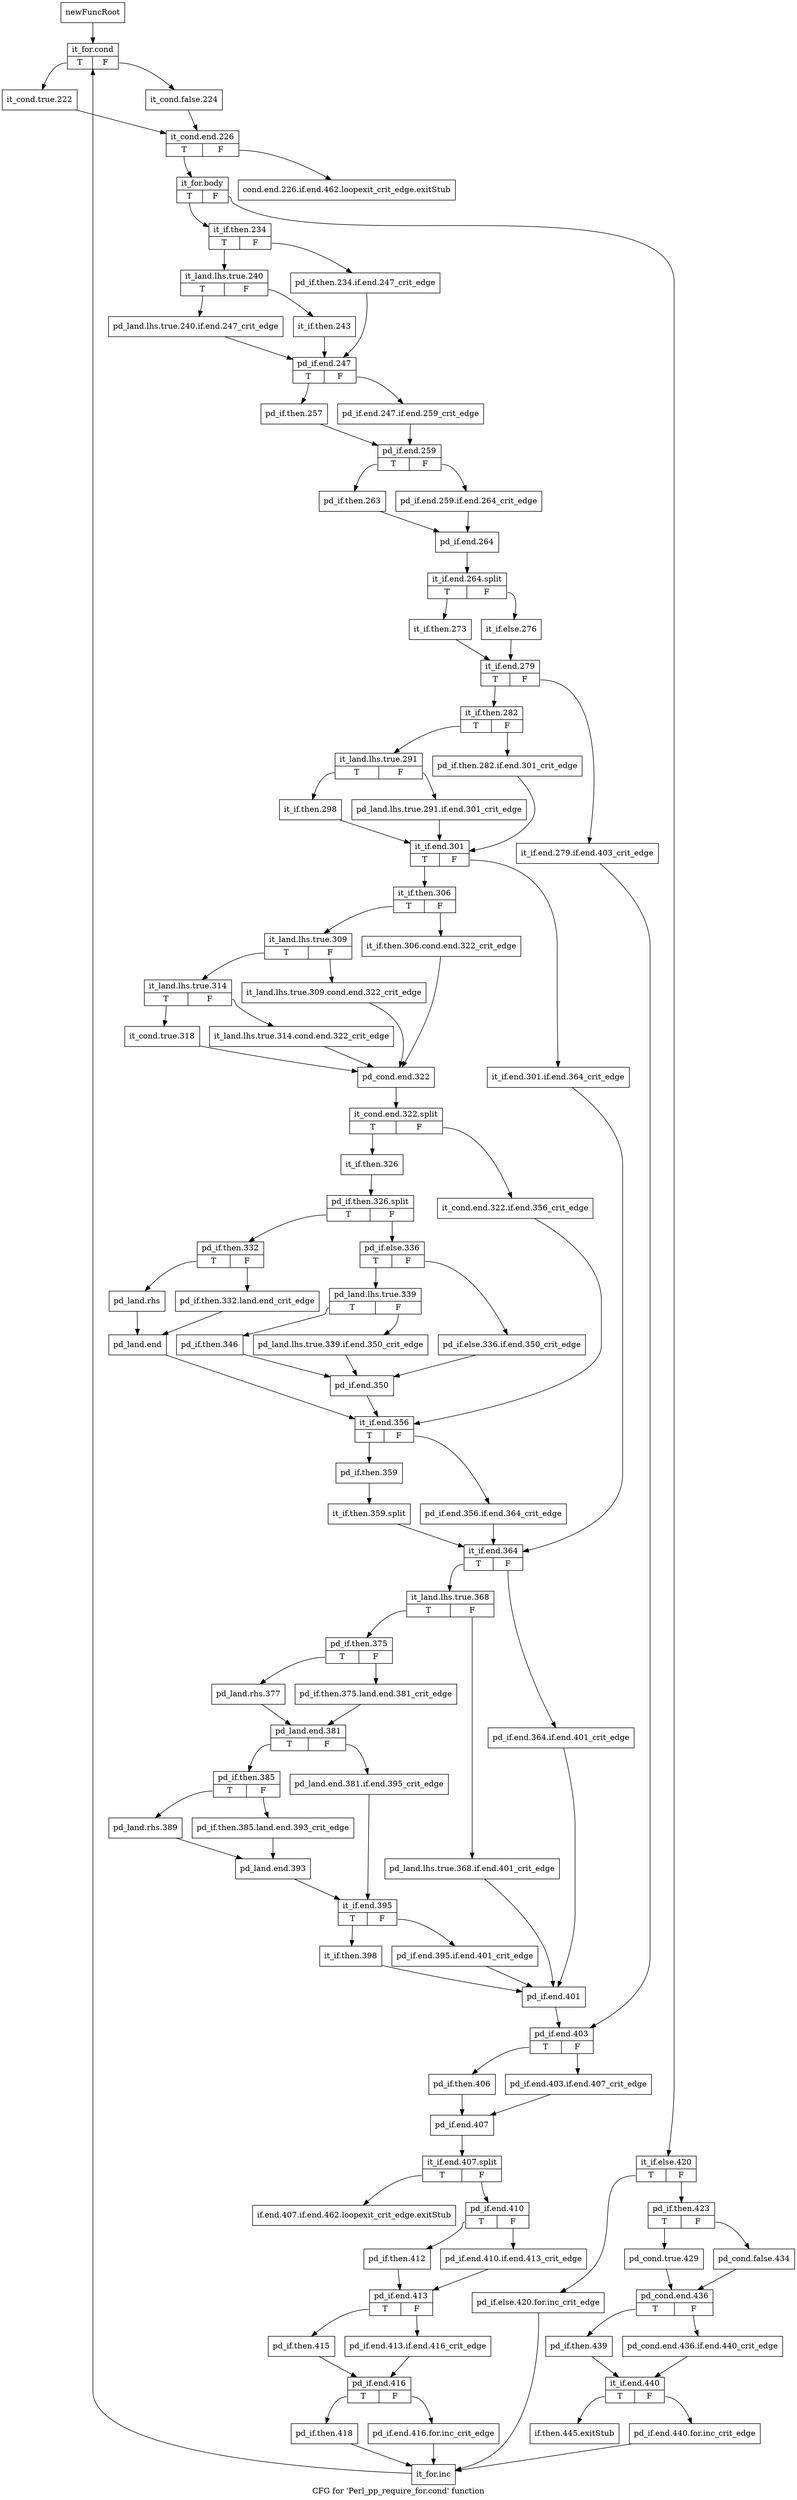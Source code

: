 digraph "CFG for 'Perl_pp_require_for.cond' function" {
	label="CFG for 'Perl_pp_require_for.cond' function";

	Node0x4f0a710 [shape=record,label="{newFuncRoot}"];
	Node0x4f0a710 -> Node0x4f0a850;
	Node0x4f0a760 [shape=record,label="{cond.end.226.if.end.462.loopexit_crit_edge.exitStub}"];
	Node0x4f0a7b0 [shape=record,label="{if.then.445.exitStub}"];
	Node0x4f0a800 [shape=record,label="{if.end.407.if.end.462.loopexit_crit_edge.exitStub}"];
	Node0x4f0a850 [shape=record,label="{it_for.cond|{<s0>T|<s1>F}}"];
	Node0x4f0a850:s0 -> Node0x4f0a8f0;
	Node0x4f0a850:s1 -> Node0x4f0a8a0;
	Node0x4f0a8a0 [shape=record,label="{it_cond.false.224}"];
	Node0x4f0a8a0 -> Node0x4f0a940;
	Node0x4f0a8f0 [shape=record,label="{it_cond.true.222}"];
	Node0x4f0a8f0 -> Node0x4f0a940;
	Node0x4f0a940 [shape=record,label="{it_cond.end.226|{<s0>T|<s1>F}}"];
	Node0x4f0a940:s0 -> Node0x4f0a990;
	Node0x4f0a940:s1 -> Node0x4f0a760;
	Node0x4f0a990 [shape=record,label="{it_for.body|{<s0>T|<s1>F}}"];
	Node0x4f0a990:s0 -> Node0x4f0ad00;
	Node0x4f0a990:s1 -> Node0x4f0a9e0;
	Node0x4f0a9e0 [shape=record,label="{it_if.else.420|{<s0>T|<s1>F}}"];
	Node0x4f0a9e0:s0 -> Node0x4f0acb0;
	Node0x4f0a9e0:s1 -> Node0x4f0aa30;
	Node0x4f0aa30 [shape=record,label="{pd_if.then.423|{<s0>T|<s1>F}}"];
	Node0x4f0aa30:s0 -> Node0x4f0aad0;
	Node0x4f0aa30:s1 -> Node0x4f0aa80;
	Node0x4f0aa80 [shape=record,label="{pd_cond.false.434}"];
	Node0x4f0aa80 -> Node0x4f0ab20;
	Node0x4f0aad0 [shape=record,label="{pd_cond.true.429}"];
	Node0x4f0aad0 -> Node0x4f0ab20;
	Node0x4f0ab20 [shape=record,label="{pd_cond.end.436|{<s0>T|<s1>F}}"];
	Node0x4f0ab20:s0 -> Node0x4f0abc0;
	Node0x4f0ab20:s1 -> Node0x4f0ab70;
	Node0x4f0ab70 [shape=record,label="{pd_cond.end.436.if.end.440_crit_edge}"];
	Node0x4f0ab70 -> Node0x4f0ac10;
	Node0x4f0abc0 [shape=record,label="{pd_if.then.439}"];
	Node0x4f0abc0 -> Node0x4f0ac10;
	Node0x4f0ac10 [shape=record,label="{it_if.end.440|{<s0>T|<s1>F}}"];
	Node0x4f0ac10:s0 -> Node0x4f0a7b0;
	Node0x4f0ac10:s1 -> Node0x4f0ac60;
	Node0x4f0ac60 [shape=record,label="{pd_if.end.440.for.inc_crit_edge}"];
	Node0x4f0ac60 -> Node0x4f0c4c0;
	Node0x4f0acb0 [shape=record,label="{pd_if.else.420.for.inc_crit_edge}"];
	Node0x4f0acb0 -> Node0x4f0c4c0;
	Node0x4f0ad00 [shape=record,label="{it_if.then.234|{<s0>T|<s1>F}}"];
	Node0x4f0ad00:s0 -> Node0x4f0ada0;
	Node0x4f0ad00:s1 -> Node0x4f0ad50;
	Node0x4f0ad50 [shape=record,label="{pd_if.then.234.if.end.247_crit_edge}"];
	Node0x4f0ad50 -> Node0x4f0ae90;
	Node0x4f0ada0 [shape=record,label="{it_land.lhs.true.240|{<s0>T|<s1>F}}"];
	Node0x4f0ada0:s0 -> Node0x4f0ae40;
	Node0x4f0ada0:s1 -> Node0x4f0adf0;
	Node0x4f0adf0 [shape=record,label="{it_if.then.243}"];
	Node0x4f0adf0 -> Node0x4f0ae90;
	Node0x4f0ae40 [shape=record,label="{pd_land.lhs.true.240.if.end.247_crit_edge}"];
	Node0x4f0ae40 -> Node0x4f0ae90;
	Node0x4f0ae90 [shape=record,label="{pd_if.end.247|{<s0>T|<s1>F}}"];
	Node0x4f0ae90:s0 -> Node0x4f0af30;
	Node0x4f0ae90:s1 -> Node0x4f0aee0;
	Node0x4f0aee0 [shape=record,label="{pd_if.end.247.if.end.259_crit_edge}"];
	Node0x4f0aee0 -> Node0x4f0af80;
	Node0x4f0af30 [shape=record,label="{pd_if.then.257}"];
	Node0x4f0af30 -> Node0x4f0af80;
	Node0x4f0af80 [shape=record,label="{pd_if.end.259|{<s0>T|<s1>F}}"];
	Node0x4f0af80:s0 -> Node0x4f0b020;
	Node0x4f0af80:s1 -> Node0x4f0afd0;
	Node0x4f0afd0 [shape=record,label="{pd_if.end.259.if.end.264_crit_edge}"];
	Node0x4f0afd0 -> Node0x4f0b070;
	Node0x4f0b020 [shape=record,label="{pd_if.then.263}"];
	Node0x4f0b020 -> Node0x4f0b070;
	Node0x4f0b070 [shape=record,label="{pd_if.end.264}"];
	Node0x4f0b070 -> Node0x6817260;
	Node0x6817260 [shape=record,label="{it_if.end.264.split|{<s0>T|<s1>F}}"];
	Node0x6817260:s0 -> Node0x4f0b110;
	Node0x6817260:s1 -> Node0x4f0b0c0;
	Node0x4f0b0c0 [shape=record,label="{it_if.else.276}"];
	Node0x4f0b0c0 -> Node0x4f0b160;
	Node0x4f0b110 [shape=record,label="{it_if.then.273}"];
	Node0x4f0b110 -> Node0x4f0b160;
	Node0x4f0b160 [shape=record,label="{it_if.end.279|{<s0>T|<s1>F}}"];
	Node0x4f0b160:s0 -> Node0x4f0b200;
	Node0x4f0b160:s1 -> Node0x4f0b1b0;
	Node0x4f0b1b0 [shape=record,label="{it_if.end.279.if.end.403_crit_edge}"];
	Node0x4f0b1b0 -> Node0x4f0c0b0;
	Node0x4f0b200 [shape=record,label="{it_if.then.282|{<s0>T|<s1>F}}"];
	Node0x4f0b200:s0 -> Node0x4f0b2a0;
	Node0x4f0b200:s1 -> Node0x4f0b250;
	Node0x4f0b250 [shape=record,label="{pd_if.then.282.if.end.301_crit_edge}"];
	Node0x4f0b250 -> Node0x4f0b390;
	Node0x4f0b2a0 [shape=record,label="{it_land.lhs.true.291|{<s0>T|<s1>F}}"];
	Node0x4f0b2a0:s0 -> Node0x4f0b340;
	Node0x4f0b2a0:s1 -> Node0x4f0b2f0;
	Node0x4f0b2f0 [shape=record,label="{pd_land.lhs.true.291.if.end.301_crit_edge}"];
	Node0x4f0b2f0 -> Node0x4f0b390;
	Node0x4f0b340 [shape=record,label="{it_if.then.298}"];
	Node0x4f0b340 -> Node0x4f0b390;
	Node0x4f0b390 [shape=record,label="{it_if.end.301|{<s0>T|<s1>F}}"];
	Node0x4f0b390:s0 -> Node0x4f0b430;
	Node0x4f0b390:s1 -> Node0x4f0b3e0;
	Node0x4f0b3e0 [shape=record,label="{it_if.end.301.if.end.364_crit_edge}"];
	Node0x4f0b3e0 -> Node0x4f0bb60;
	Node0x4f0b430 [shape=record,label="{it_if.then.306|{<s0>T|<s1>F}}"];
	Node0x4f0b430:s0 -> Node0x4f0b4d0;
	Node0x4f0b430:s1 -> Node0x4f0b480;
	Node0x4f0b480 [shape=record,label="{it_if.then.306.cond.end.322_crit_edge}"];
	Node0x4f0b480 -> Node0x4f0b660;
	Node0x4f0b4d0 [shape=record,label="{it_land.lhs.true.309|{<s0>T|<s1>F}}"];
	Node0x4f0b4d0:s0 -> Node0x4f0b570;
	Node0x4f0b4d0:s1 -> Node0x4f0b520;
	Node0x4f0b520 [shape=record,label="{it_land.lhs.true.309.cond.end.322_crit_edge}"];
	Node0x4f0b520 -> Node0x4f0b660;
	Node0x4f0b570 [shape=record,label="{it_land.lhs.true.314|{<s0>T|<s1>F}}"];
	Node0x4f0b570:s0 -> Node0x4f0b610;
	Node0x4f0b570:s1 -> Node0x4f0b5c0;
	Node0x4f0b5c0 [shape=record,label="{it_land.lhs.true.314.cond.end.322_crit_edge}"];
	Node0x4f0b5c0 -> Node0x4f0b660;
	Node0x4f0b610 [shape=record,label="{it_cond.true.318}"];
	Node0x4f0b610 -> Node0x4f0b660;
	Node0x4f0b660 [shape=record,label="{pd_cond.end.322}"];
	Node0x4f0b660 -> Node0x6815790;
	Node0x6815790 [shape=record,label="{it_cond.end.322.split|{<s0>T|<s1>F}}"];
	Node0x6815790:s0 -> Node0x4f0b700;
	Node0x6815790:s1 -> Node0x4f0b6b0;
	Node0x4f0b6b0 [shape=record,label="{it_cond.end.322.if.end.356_crit_edge}"];
	Node0x4f0b6b0 -> Node0x4f0ba70;
	Node0x4f0b700 [shape=record,label="{it_if.then.326}"];
	Node0x4f0b700 -> Node0x6815c30;
	Node0x6815c30 [shape=record,label="{pd_if.then.326.split|{<s0>T|<s1>F}}"];
	Node0x6815c30:s0 -> Node0x4f0b930;
	Node0x6815c30:s1 -> Node0x4f0b750;
	Node0x4f0b750 [shape=record,label="{pd_if.else.336|{<s0>T|<s1>F}}"];
	Node0x4f0b750:s0 -> Node0x4f0b7f0;
	Node0x4f0b750:s1 -> Node0x4f0b7a0;
	Node0x4f0b7a0 [shape=record,label="{pd_if.else.336.if.end.350_crit_edge}"];
	Node0x4f0b7a0 -> Node0x4f0b8e0;
	Node0x4f0b7f0 [shape=record,label="{pd_land.lhs.true.339|{<s0>T|<s1>F}}"];
	Node0x4f0b7f0:s0 -> Node0x4f0b890;
	Node0x4f0b7f0:s1 -> Node0x4f0b840;
	Node0x4f0b840 [shape=record,label="{pd_land.lhs.true.339.if.end.350_crit_edge}"];
	Node0x4f0b840 -> Node0x4f0b8e0;
	Node0x4f0b890 [shape=record,label="{pd_if.then.346}"];
	Node0x4f0b890 -> Node0x4f0b8e0;
	Node0x4f0b8e0 [shape=record,label="{pd_if.end.350}"];
	Node0x4f0b8e0 -> Node0x4f0ba70;
	Node0x4f0b930 [shape=record,label="{pd_if.then.332|{<s0>T|<s1>F}}"];
	Node0x4f0b930:s0 -> Node0x4f0b9d0;
	Node0x4f0b930:s1 -> Node0x4f0b980;
	Node0x4f0b980 [shape=record,label="{pd_if.then.332.land.end_crit_edge}"];
	Node0x4f0b980 -> Node0x4f0ba20;
	Node0x4f0b9d0 [shape=record,label="{pd_land.rhs}"];
	Node0x4f0b9d0 -> Node0x4f0ba20;
	Node0x4f0ba20 [shape=record,label="{pd_land.end}"];
	Node0x4f0ba20 -> Node0x4f0ba70;
	Node0x4f0ba70 [shape=record,label="{it_if.end.356|{<s0>T|<s1>F}}"];
	Node0x4f0ba70:s0 -> Node0x4f0bb10;
	Node0x4f0ba70:s1 -> Node0x4f0bac0;
	Node0x4f0bac0 [shape=record,label="{pd_if.end.356.if.end.364_crit_edge}"];
	Node0x4f0bac0 -> Node0x4f0bb60;
	Node0x4f0bb10 [shape=record,label="{pd_if.then.359}"];
	Node0x4f0bb10 -> Node0x6814b40;
	Node0x6814b40 [shape=record,label="{it_if.then.359.split}"];
	Node0x6814b40 -> Node0x4f0bb60;
	Node0x4f0bb60 [shape=record,label="{it_if.end.364|{<s0>T|<s1>F}}"];
	Node0x4f0bb60:s0 -> Node0x4f0bc00;
	Node0x4f0bb60:s1 -> Node0x4f0bbb0;
	Node0x4f0bbb0 [shape=record,label="{pd_if.end.364.if.end.401_crit_edge}"];
	Node0x4f0bbb0 -> Node0x4f0c060;
	Node0x4f0bc00 [shape=record,label="{it_land.lhs.true.368|{<s0>T|<s1>F}}"];
	Node0x4f0bc00:s0 -> Node0x4f0bca0;
	Node0x4f0bc00:s1 -> Node0x4f0bc50;
	Node0x4f0bc50 [shape=record,label="{pd_land.lhs.true.368.if.end.401_crit_edge}"];
	Node0x4f0bc50 -> Node0x4f0c060;
	Node0x4f0bca0 [shape=record,label="{pd_if.then.375|{<s0>T|<s1>F}}"];
	Node0x4f0bca0:s0 -> Node0x4f0bd40;
	Node0x4f0bca0:s1 -> Node0x4f0bcf0;
	Node0x4f0bcf0 [shape=record,label="{pd_if.then.375.land.end.381_crit_edge}"];
	Node0x4f0bcf0 -> Node0x4f0bd90;
	Node0x4f0bd40 [shape=record,label="{pd_land.rhs.377}"];
	Node0x4f0bd40 -> Node0x4f0bd90;
	Node0x4f0bd90 [shape=record,label="{pd_land.end.381|{<s0>T|<s1>F}}"];
	Node0x4f0bd90:s0 -> Node0x4f0be30;
	Node0x4f0bd90:s1 -> Node0x4f0bde0;
	Node0x4f0bde0 [shape=record,label="{pd_land.end.381.if.end.395_crit_edge}"];
	Node0x4f0bde0 -> Node0x4f0bf70;
	Node0x4f0be30 [shape=record,label="{pd_if.then.385|{<s0>T|<s1>F}}"];
	Node0x4f0be30:s0 -> Node0x4f0bed0;
	Node0x4f0be30:s1 -> Node0x4f0be80;
	Node0x4f0be80 [shape=record,label="{pd_if.then.385.land.end.393_crit_edge}"];
	Node0x4f0be80 -> Node0x4f0bf20;
	Node0x4f0bed0 [shape=record,label="{pd_land.rhs.389}"];
	Node0x4f0bed0 -> Node0x4f0bf20;
	Node0x4f0bf20 [shape=record,label="{pd_land.end.393}"];
	Node0x4f0bf20 -> Node0x4f0bf70;
	Node0x4f0bf70 [shape=record,label="{it_if.end.395|{<s0>T|<s1>F}}"];
	Node0x4f0bf70:s0 -> Node0x4f0c010;
	Node0x4f0bf70:s1 -> Node0x4f0bfc0;
	Node0x4f0bfc0 [shape=record,label="{pd_if.end.395.if.end.401_crit_edge}"];
	Node0x4f0bfc0 -> Node0x4f0c060;
	Node0x4f0c010 [shape=record,label="{it_if.then.398}"];
	Node0x4f0c010 -> Node0x4f0c060;
	Node0x4f0c060 [shape=record,label="{pd_if.end.401}"];
	Node0x4f0c060 -> Node0x4f0c0b0;
	Node0x4f0c0b0 [shape=record,label="{pd_if.end.403|{<s0>T|<s1>F}}"];
	Node0x4f0c0b0:s0 -> Node0x4f0c150;
	Node0x4f0c0b0:s1 -> Node0x4f0c100;
	Node0x4f0c100 [shape=record,label="{pd_if.end.403.if.end.407_crit_edge}"];
	Node0x4f0c100 -> Node0x4f0c1a0;
	Node0x4f0c150 [shape=record,label="{pd_if.then.406}"];
	Node0x4f0c150 -> Node0x4f0c1a0;
	Node0x4f0c1a0 [shape=record,label="{pd_if.end.407}"];
	Node0x4f0c1a0 -> Node0x6814620;
	Node0x6814620 [shape=record,label="{it_if.end.407.split|{<s0>T|<s1>F}}"];
	Node0x6814620:s0 -> Node0x4f0a800;
	Node0x6814620:s1 -> Node0x4f0c1f0;
	Node0x4f0c1f0 [shape=record,label="{pd_if.end.410|{<s0>T|<s1>F}}"];
	Node0x4f0c1f0:s0 -> Node0x4f0c290;
	Node0x4f0c1f0:s1 -> Node0x4f0c240;
	Node0x4f0c240 [shape=record,label="{pd_if.end.410.if.end.413_crit_edge}"];
	Node0x4f0c240 -> Node0x4f0c2e0;
	Node0x4f0c290 [shape=record,label="{pd_if.then.412}"];
	Node0x4f0c290 -> Node0x4f0c2e0;
	Node0x4f0c2e0 [shape=record,label="{pd_if.end.413|{<s0>T|<s1>F}}"];
	Node0x4f0c2e0:s0 -> Node0x4f0c380;
	Node0x4f0c2e0:s1 -> Node0x4f0c330;
	Node0x4f0c330 [shape=record,label="{pd_if.end.413.if.end.416_crit_edge}"];
	Node0x4f0c330 -> Node0x4f0c3d0;
	Node0x4f0c380 [shape=record,label="{pd_if.then.415}"];
	Node0x4f0c380 -> Node0x4f0c3d0;
	Node0x4f0c3d0 [shape=record,label="{pd_if.end.416|{<s0>T|<s1>F}}"];
	Node0x4f0c3d0:s0 -> Node0x4f0c470;
	Node0x4f0c3d0:s1 -> Node0x4f0c420;
	Node0x4f0c420 [shape=record,label="{pd_if.end.416.for.inc_crit_edge}"];
	Node0x4f0c420 -> Node0x4f0c4c0;
	Node0x4f0c470 [shape=record,label="{pd_if.then.418}"];
	Node0x4f0c470 -> Node0x4f0c4c0;
	Node0x4f0c4c0 [shape=record,label="{it_for.inc}"];
	Node0x4f0c4c0 -> Node0x4f0a850;
}
